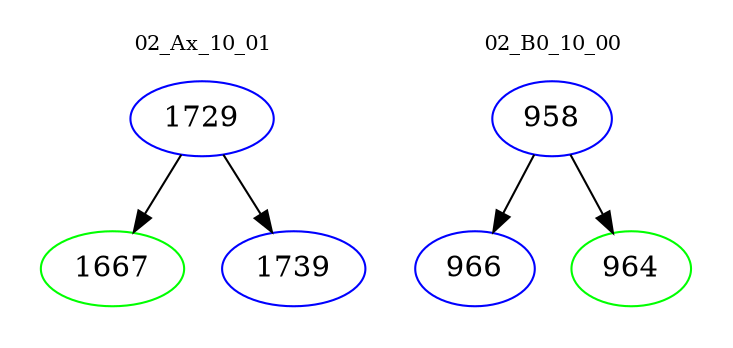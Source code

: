 digraph{
subgraph cluster_0 {
color = white
label = "02_Ax_10_01";
fontsize=10;
T0_1729 [label="1729", color="blue"]
T0_1729 -> T0_1667 [color="black"]
T0_1667 [label="1667", color="green"]
T0_1729 -> T0_1739 [color="black"]
T0_1739 [label="1739", color="blue"]
}
subgraph cluster_1 {
color = white
label = "02_B0_10_00";
fontsize=10;
T1_958 [label="958", color="blue"]
T1_958 -> T1_966 [color="black"]
T1_966 [label="966", color="blue"]
T1_958 -> T1_964 [color="black"]
T1_964 [label="964", color="green"]
}
}
